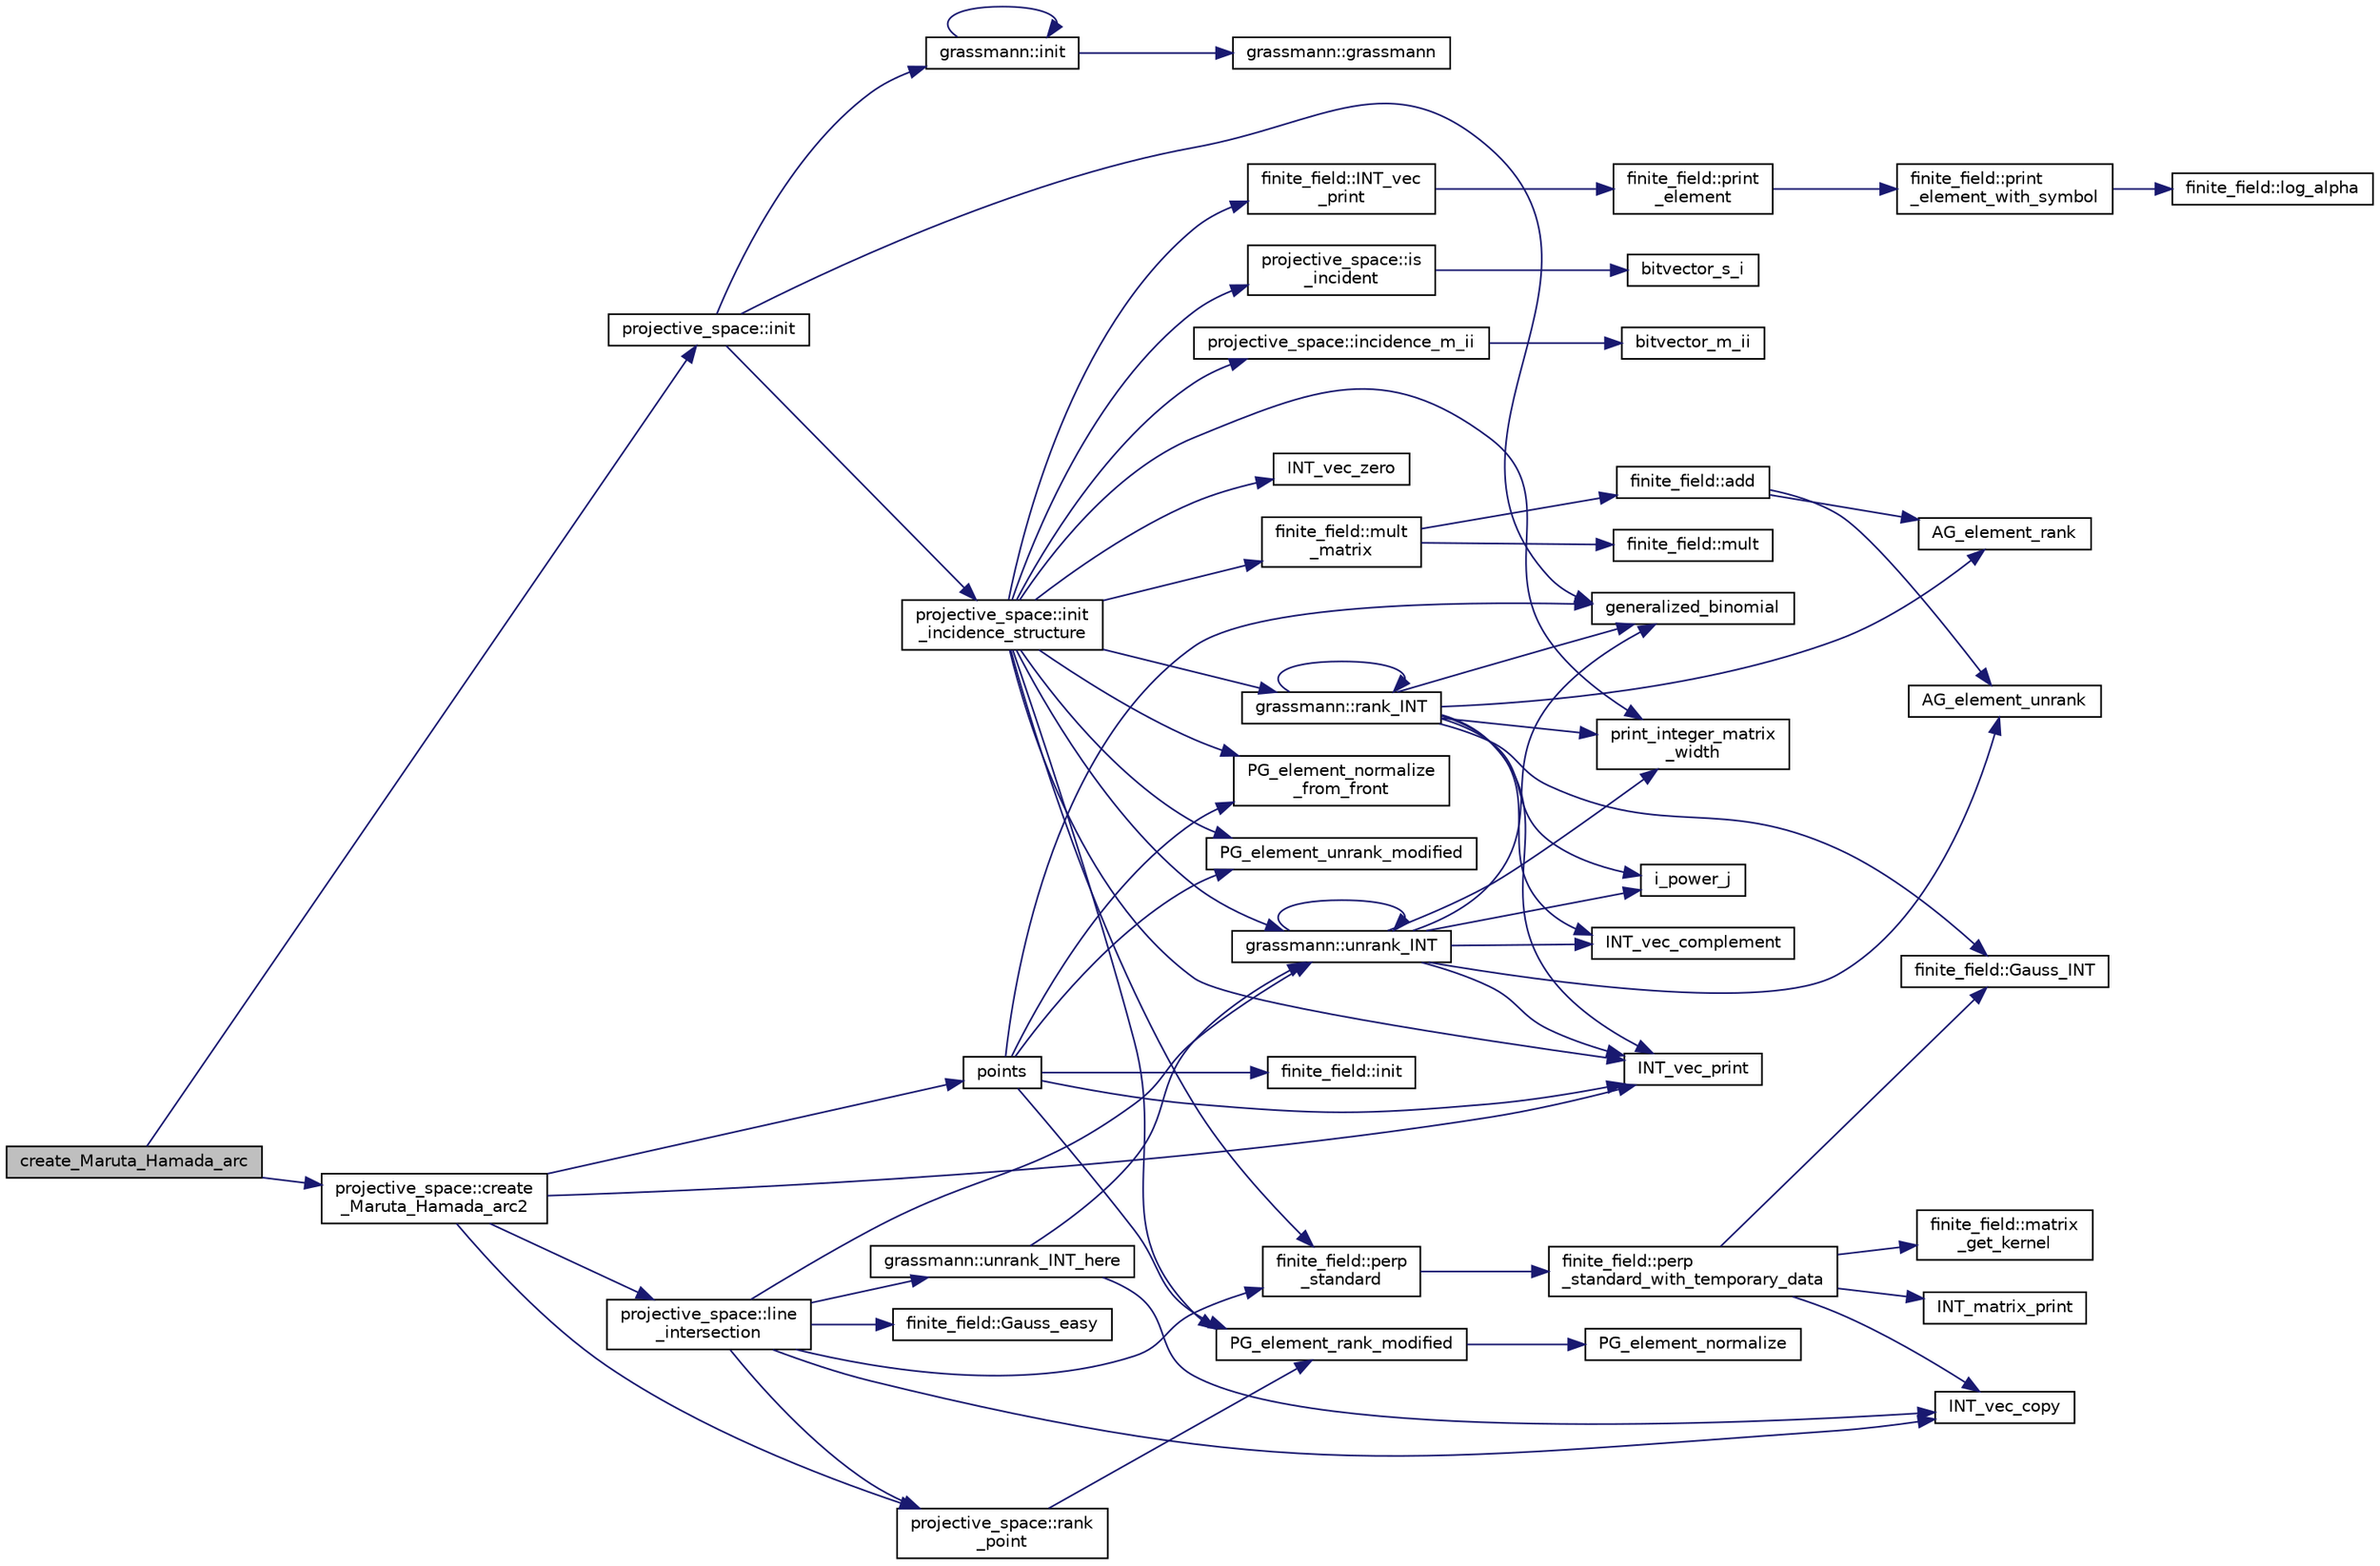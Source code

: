digraph "create_Maruta_Hamada_arc"
{
  edge [fontname="Helvetica",fontsize="10",labelfontname="Helvetica",labelfontsize="10"];
  node [fontname="Helvetica",fontsize="10",shape=record];
  rankdir="LR";
  Node3261 [label="create_Maruta_Hamada_arc",height=0.2,width=0.4,color="black", fillcolor="grey75", style="filled", fontcolor="black"];
  Node3261 -> Node3262 [color="midnightblue",fontsize="10",style="solid",fontname="Helvetica"];
  Node3262 [label="projective_space::init",height=0.2,width=0.4,color="black", fillcolor="white", style="filled",URL="$d2/d17/classprojective__space.html#a8a1efa40df92744519365f82e4740dab"];
  Node3262 -> Node3263 [color="midnightblue",fontsize="10",style="solid",fontname="Helvetica"];
  Node3263 [label="grassmann::init",height=0.2,width=0.4,color="black", fillcolor="white", style="filled",URL="$df/d02/classgrassmann.html#a2e8cf7b9f203254493d7c2607c17d498"];
  Node3263 -> Node3264 [color="midnightblue",fontsize="10",style="solid",fontname="Helvetica"];
  Node3264 [label="grassmann::grassmann",height=0.2,width=0.4,color="black", fillcolor="white", style="filled",URL="$df/d02/classgrassmann.html#a252a85d3b74eb4fbd5771f4152a5f272"];
  Node3263 -> Node3263 [color="midnightblue",fontsize="10",style="solid",fontname="Helvetica"];
  Node3262 -> Node3265 [color="midnightblue",fontsize="10",style="solid",fontname="Helvetica"];
  Node3265 [label="generalized_binomial",height=0.2,width=0.4,color="black", fillcolor="white", style="filled",URL="$d2/d7c/combinatorics_8_c.html#a24762dc22e45175d18ec1ec1d2556ae8"];
  Node3262 -> Node3266 [color="midnightblue",fontsize="10",style="solid",fontname="Helvetica"];
  Node3266 [label="projective_space::init\l_incidence_structure",height=0.2,width=0.4,color="black", fillcolor="white", style="filled",URL="$d2/d17/classprojective__space.html#a1e59490325e045cc52674a3706780aed"];
  Node3266 -> Node3267 [color="midnightblue",fontsize="10",style="solid",fontname="Helvetica"];
  Node3267 [label="INT_vec_zero",height=0.2,width=0.4,color="black", fillcolor="white", style="filled",URL="$df/dbf/sajeeb_8_c.html#aa8c9c7977203577026080f546fe4980f"];
  Node3266 -> Node3268 [color="midnightblue",fontsize="10",style="solid",fontname="Helvetica"];
  Node3268 [label="PG_element_unrank_modified",height=0.2,width=0.4,color="black", fillcolor="white", style="filled",URL="$d4/d67/geometry_8h.html#a83ae9b605d496f6a90345303f6efae64"];
  Node3266 -> Node3269 [color="midnightblue",fontsize="10",style="solid",fontname="Helvetica"];
  Node3269 [label="INT_vec_print",height=0.2,width=0.4,color="black", fillcolor="white", style="filled",URL="$df/dbf/sajeeb_8_c.html#a79a5901af0b47dd0d694109543c027fe"];
  Node3266 -> Node3270 [color="midnightblue",fontsize="10",style="solid",fontname="Helvetica"];
  Node3270 [label="finite_field::INT_vec\l_print",height=0.2,width=0.4,color="black", fillcolor="white", style="filled",URL="$df/d5a/classfinite__field.html#a9c33a61dedc197e37b014b6f8dc07f06"];
  Node3270 -> Node3271 [color="midnightblue",fontsize="10",style="solid",fontname="Helvetica"];
  Node3271 [label="finite_field::print\l_element",height=0.2,width=0.4,color="black", fillcolor="white", style="filled",URL="$df/d5a/classfinite__field.html#ab7d1f59c043d7696b8b47c92d0fedad5"];
  Node3271 -> Node3272 [color="midnightblue",fontsize="10",style="solid",fontname="Helvetica"];
  Node3272 [label="finite_field::print\l_element_with_symbol",height=0.2,width=0.4,color="black", fillcolor="white", style="filled",URL="$df/d5a/classfinite__field.html#aa0180c961aa4a0a8934cb4dc82e38a4d"];
  Node3272 -> Node3273 [color="midnightblue",fontsize="10",style="solid",fontname="Helvetica"];
  Node3273 [label="finite_field::log_alpha",height=0.2,width=0.4,color="black", fillcolor="white", style="filled",URL="$df/d5a/classfinite__field.html#a446a83ae0d281ddf44215626f0097305"];
  Node3266 -> Node3274 [color="midnightblue",fontsize="10",style="solid",fontname="Helvetica"];
  Node3274 [label="PG_element_normalize\l_from_front",height=0.2,width=0.4,color="black", fillcolor="white", style="filled",URL="$d4/d67/geometry_8h.html#af675caf5f9975573455c8d93cb56bf95"];
  Node3266 -> Node3275 [color="midnightblue",fontsize="10",style="solid",fontname="Helvetica"];
  Node3275 [label="grassmann::unrank_INT",height=0.2,width=0.4,color="black", fillcolor="white", style="filled",URL="$df/d02/classgrassmann.html#a32079405b95a6da2ba1420567d762d64"];
  Node3275 -> Node3265 [color="midnightblue",fontsize="10",style="solid",fontname="Helvetica"];
  Node3275 -> Node3276 [color="midnightblue",fontsize="10",style="solid",fontname="Helvetica"];
  Node3276 [label="i_power_j",height=0.2,width=0.4,color="black", fillcolor="white", style="filled",URL="$de/dc5/algebra__and__number__theory_8h.html#a39b321523e8957d701618bb5cac542b5"];
  Node3275 -> Node3277 [color="midnightblue",fontsize="10",style="solid",fontname="Helvetica"];
  Node3277 [label="AG_element_unrank",height=0.2,width=0.4,color="black", fillcolor="white", style="filled",URL="$d4/d67/geometry_8h.html#a4a33b86c87b2879b97cfa1327abe2885"];
  Node3275 -> Node3269 [color="midnightblue",fontsize="10",style="solid",fontname="Helvetica"];
  Node3275 -> Node3275 [color="midnightblue",fontsize="10",style="solid",fontname="Helvetica"];
  Node3275 -> Node3278 [color="midnightblue",fontsize="10",style="solid",fontname="Helvetica"];
  Node3278 [label="INT_vec_complement",height=0.2,width=0.4,color="black", fillcolor="white", style="filled",URL="$d5/db4/io__and__os_8h.html#a2a0a724647575fcd3090c763985eb81a"];
  Node3275 -> Node3279 [color="midnightblue",fontsize="10",style="solid",fontname="Helvetica"];
  Node3279 [label="print_integer_matrix\l_width",height=0.2,width=0.4,color="black", fillcolor="white", style="filled",URL="$d5/db4/io__and__os_8h.html#aa78f3e73fc2179251bd15adbcc31573f"];
  Node3266 -> Node3279 [color="midnightblue",fontsize="10",style="solid",fontname="Helvetica"];
  Node3266 -> Node3280 [color="midnightblue",fontsize="10",style="solid",fontname="Helvetica"];
  Node3280 [label="grassmann::rank_INT",height=0.2,width=0.4,color="black", fillcolor="white", style="filled",URL="$df/d02/classgrassmann.html#a1fa95ce7ecebd48b04c7a0dc75491184"];
  Node3280 -> Node3279 [color="midnightblue",fontsize="10",style="solid",fontname="Helvetica"];
  Node3280 -> Node3281 [color="midnightblue",fontsize="10",style="solid",fontname="Helvetica"];
  Node3281 [label="finite_field::Gauss_INT",height=0.2,width=0.4,color="black", fillcolor="white", style="filled",URL="$df/d5a/classfinite__field.html#adb676d2e80341b53751326e3a58beb11"];
  Node3280 -> Node3269 [color="midnightblue",fontsize="10",style="solid",fontname="Helvetica"];
  Node3280 -> Node3278 [color="midnightblue",fontsize="10",style="solid",fontname="Helvetica"];
  Node3280 -> Node3276 [color="midnightblue",fontsize="10",style="solid",fontname="Helvetica"];
  Node3280 -> Node3265 [color="midnightblue",fontsize="10",style="solid",fontname="Helvetica"];
  Node3280 -> Node3280 [color="midnightblue",fontsize="10",style="solid",fontname="Helvetica"];
  Node3280 -> Node3282 [color="midnightblue",fontsize="10",style="solid",fontname="Helvetica"];
  Node3282 [label="AG_element_rank",height=0.2,width=0.4,color="black", fillcolor="white", style="filled",URL="$d4/d67/geometry_8h.html#ab2ac908d07dd8038fd996e26bdc75c17"];
  Node3266 -> Node3283 [color="midnightblue",fontsize="10",style="solid",fontname="Helvetica"];
  Node3283 [label="finite_field::mult\l_matrix",height=0.2,width=0.4,color="black", fillcolor="white", style="filled",URL="$df/d5a/classfinite__field.html#a48517f15dfd7b21c37e0975855f1ada2"];
  Node3283 -> Node3284 [color="midnightblue",fontsize="10",style="solid",fontname="Helvetica"];
  Node3284 [label="finite_field::add",height=0.2,width=0.4,color="black", fillcolor="white", style="filled",URL="$df/d5a/classfinite__field.html#a8f12328a27500f3c7be0c849ebbc9d14"];
  Node3284 -> Node3277 [color="midnightblue",fontsize="10",style="solid",fontname="Helvetica"];
  Node3284 -> Node3282 [color="midnightblue",fontsize="10",style="solid",fontname="Helvetica"];
  Node3283 -> Node3285 [color="midnightblue",fontsize="10",style="solid",fontname="Helvetica"];
  Node3285 [label="finite_field::mult",height=0.2,width=0.4,color="black", fillcolor="white", style="filled",URL="$df/d5a/classfinite__field.html#a24fb5917aa6d4d656fd855b7f44a13b0"];
  Node3266 -> Node3286 [color="midnightblue",fontsize="10",style="solid",fontname="Helvetica"];
  Node3286 [label="PG_element_rank_modified",height=0.2,width=0.4,color="black", fillcolor="white", style="filled",URL="$d4/d67/geometry_8h.html#a9cd1a8bf5b88a038e33862f6c2c3dd36"];
  Node3286 -> Node3287 [color="midnightblue",fontsize="10",style="solid",fontname="Helvetica"];
  Node3287 [label="PG_element_normalize",height=0.2,width=0.4,color="black", fillcolor="white", style="filled",URL="$df/de4/projective_8_c.html#a5a4c3c1158bad6bab0d786c616bd0996"];
  Node3266 -> Node3288 [color="midnightblue",fontsize="10",style="solid",fontname="Helvetica"];
  Node3288 [label="projective_space::incidence_m_ii",height=0.2,width=0.4,color="black", fillcolor="white", style="filled",URL="$d2/d17/classprojective__space.html#adafef534cb822f51289101e7d465ede2"];
  Node3288 -> Node3289 [color="midnightblue",fontsize="10",style="solid",fontname="Helvetica"];
  Node3289 [label="bitvector_m_ii",height=0.2,width=0.4,color="black", fillcolor="white", style="filled",URL="$df/dbf/sajeeb_8_c.html#a31da55e2b26316d582cd322dc670b67b"];
  Node3266 -> Node3290 [color="midnightblue",fontsize="10",style="solid",fontname="Helvetica"];
  Node3290 [label="finite_field::perp\l_standard",height=0.2,width=0.4,color="black", fillcolor="white", style="filled",URL="$df/d5a/classfinite__field.html#a2f5bc92908aea624a8d9179d2a9ba057"];
  Node3290 -> Node3291 [color="midnightblue",fontsize="10",style="solid",fontname="Helvetica"];
  Node3291 [label="finite_field::perp\l_standard_with_temporary_data",height=0.2,width=0.4,color="black", fillcolor="white", style="filled",URL="$df/d5a/classfinite__field.html#aae3cca9b5f19ae969a9c5349d14f41c0"];
  Node3291 -> Node3292 [color="midnightblue",fontsize="10",style="solid",fontname="Helvetica"];
  Node3292 [label="INT_vec_copy",height=0.2,width=0.4,color="black", fillcolor="white", style="filled",URL="$df/dbf/sajeeb_8_c.html#ac2d875e27e009af6ec04d17254d11075"];
  Node3291 -> Node3293 [color="midnightblue",fontsize="10",style="solid",fontname="Helvetica"];
  Node3293 [label="INT_matrix_print",height=0.2,width=0.4,color="black", fillcolor="white", style="filled",URL="$d5/db4/io__and__os_8h.html#afd4180a24bef3a2b584668a4eaf607ff"];
  Node3291 -> Node3281 [color="midnightblue",fontsize="10",style="solid",fontname="Helvetica"];
  Node3291 -> Node3294 [color="midnightblue",fontsize="10",style="solid",fontname="Helvetica"];
  Node3294 [label="finite_field::matrix\l_get_kernel",height=0.2,width=0.4,color="black", fillcolor="white", style="filled",URL="$df/d5a/classfinite__field.html#ac45780a927cee936df13d04d30d2d248"];
  Node3266 -> Node3295 [color="midnightblue",fontsize="10",style="solid",fontname="Helvetica"];
  Node3295 [label="projective_space::is\l_incident",height=0.2,width=0.4,color="black", fillcolor="white", style="filled",URL="$d2/d17/classprojective__space.html#a225780a9f3d266bc425b3be0cf5bc0ff"];
  Node3295 -> Node3296 [color="midnightblue",fontsize="10",style="solid",fontname="Helvetica"];
  Node3296 [label="bitvector_s_i",height=0.2,width=0.4,color="black", fillcolor="white", style="filled",URL="$df/dbf/sajeeb_8_c.html#ac0135a3681a44df3fe7af1545676fbe2"];
  Node3261 -> Node3297 [color="midnightblue",fontsize="10",style="solid",fontname="Helvetica"];
  Node3297 [label="projective_space::create\l_Maruta_Hamada_arc2",height=0.2,width=0.4,color="black", fillcolor="white", style="filled",URL="$d2/d17/classprojective__space.html#a93c6b6aabfa555ff94fbbcc89d2735be"];
  Node3297 -> Node3298 [color="midnightblue",fontsize="10",style="solid",fontname="Helvetica"];
  Node3298 [label="points",height=0.2,width=0.4,color="black", fillcolor="white", style="filled",URL="$d7/d83/points_8_c.html#a8a498513b4415e1a4628a70fb6b26817"];
  Node3298 -> Node3299 [color="midnightblue",fontsize="10",style="solid",fontname="Helvetica"];
  Node3299 [label="finite_field::init",height=0.2,width=0.4,color="black", fillcolor="white", style="filled",URL="$df/d5a/classfinite__field.html#a13e75e8165b27464935b50368ee8313c"];
  Node3298 -> Node3265 [color="midnightblue",fontsize="10",style="solid",fontname="Helvetica"];
  Node3298 -> Node3268 [color="midnightblue",fontsize="10",style="solid",fontname="Helvetica"];
  Node3298 -> Node3269 [color="midnightblue",fontsize="10",style="solid",fontname="Helvetica"];
  Node3298 -> Node3274 [color="midnightblue",fontsize="10",style="solid",fontname="Helvetica"];
  Node3298 -> Node3286 [color="midnightblue",fontsize="10",style="solid",fontname="Helvetica"];
  Node3297 -> Node3300 [color="midnightblue",fontsize="10",style="solid",fontname="Helvetica"];
  Node3300 [label="projective_space::rank\l_point",height=0.2,width=0.4,color="black", fillcolor="white", style="filled",URL="$d2/d17/classprojective__space.html#ae99e357b4a0ada3d5dcd07e13e65326a"];
  Node3300 -> Node3286 [color="midnightblue",fontsize="10",style="solid",fontname="Helvetica"];
  Node3297 -> Node3269 [color="midnightblue",fontsize="10",style="solid",fontname="Helvetica"];
  Node3297 -> Node3301 [color="midnightblue",fontsize="10",style="solid",fontname="Helvetica"];
  Node3301 [label="projective_space::line\l_intersection",height=0.2,width=0.4,color="black", fillcolor="white", style="filled",URL="$d2/d17/classprojective__space.html#addb4eb5baf4a1396e1b3f490bc5e7b9b"];
  Node3301 -> Node3275 [color="midnightblue",fontsize="10",style="solid",fontname="Helvetica"];
  Node3301 -> Node3290 [color="midnightblue",fontsize="10",style="solid",fontname="Helvetica"];
  Node3301 -> Node3300 [color="midnightblue",fontsize="10",style="solid",fontname="Helvetica"];
  Node3301 -> Node3302 [color="midnightblue",fontsize="10",style="solid",fontname="Helvetica"];
  Node3302 [label="grassmann::unrank_INT_here",height=0.2,width=0.4,color="black", fillcolor="white", style="filled",URL="$df/d02/classgrassmann.html#aa51bb30ed0feb7ad87d500b76e0b3cbe"];
  Node3302 -> Node3275 [color="midnightblue",fontsize="10",style="solid",fontname="Helvetica"];
  Node3302 -> Node3292 [color="midnightblue",fontsize="10",style="solid",fontname="Helvetica"];
  Node3301 -> Node3292 [color="midnightblue",fontsize="10",style="solid",fontname="Helvetica"];
  Node3301 -> Node3303 [color="midnightblue",fontsize="10",style="solid",fontname="Helvetica"];
  Node3303 [label="finite_field::Gauss_easy",height=0.2,width=0.4,color="black", fillcolor="white", style="filled",URL="$df/d5a/classfinite__field.html#a32761bf6c4a41f24b7193352127db8e7"];
}
